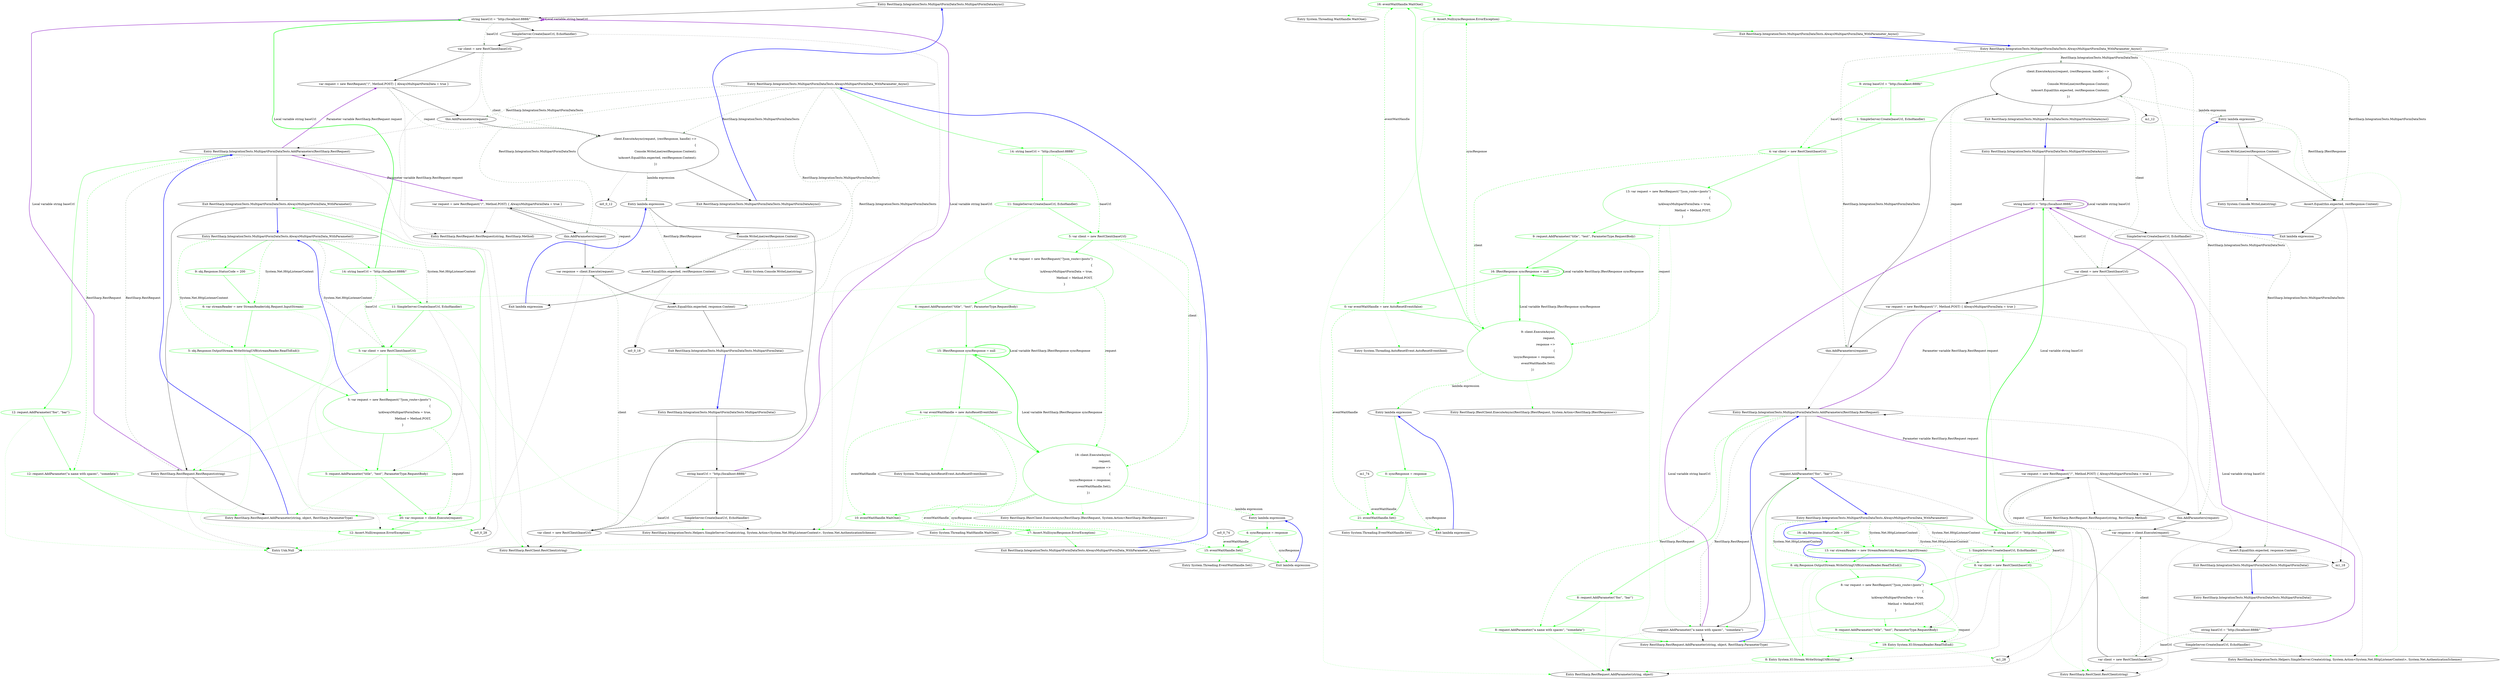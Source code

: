digraph  {
m0_0_0 [file=merged, label="Entry RestSharp.IntegrationTests.MultipartFormDataTests.MultipartFormDataAsync()", span="23-23"];
m0_0_1 [file=merged, label="string baseUrl = ''http://localhost:8888/''", span="25-25"];
m0_0_2 [file=merged, label="SimpleServer.Create(baseUrl, EchoHandler)", span="27-27"];
m0_0_3 [file=merged, label="var client = new RestClient(baseUrl)", span="29-29"];
m0_0_8 [file=merged, label="Entry RestSharp.IntegrationTests.Helpers.SimpleServer.Create(string, System.Action<System.Net.HttpListenerContext>, System.Net.AuthenticationSchemes)", span="19-19"];
m0_0_4 [file=merged, label="var request = new RestRequest(''/'', Method.POST) { AlwaysMultipartFormData = true }", span="30-30"];
m0_0_6 [file=merged, label="client.ExecuteAsync(request, (restResponse, handle) =>\r\n                {\r\n                    Console.WriteLine(restResponse.Content);\r\n                    \\nAssert.Equal(this.expected, restResponse.Content);\r\n                })", span="34-38"];
m0_0_9 [file=merged, label="Entry RestSharp.RestClient.RestClient(string)", span="150-150"];
m0_0_5 [file=merged, label="this.AddParameters(request)", span="32-32"];
m0_0_10 [file=merged, label="Entry RestSharp.RestRequest.RestRequest(string, RestSharp.Method)", span="93-93"];
m0_0_11 [file=merged, label="Entry RestSharp.IntegrationTests.MultipartFormDataTests.AddParameters(RestSharp.RestRequest)", span="69-69"];
m0_0_7 [file=merged, label="Exit RestSharp.IntegrationTests.MultipartFormDataTests.MultipartFormDataAsync()", span="23-23"];
m0_0_13 [file=merged, label="Entry lambda expression", span="34-38"];
m0_0_37 [file=merged, label="Exit RestSharp.IntegrationTests.MultipartFormDataTests.AlwaysMultipartFormData_WithParameter()", span="64-64"];
m0_0_38 [file=merged, label="Entry RestSharp.RestRequest.RestRequest(string)", span="86-86"];
m0_0_69 [color=green, community=0, file=merged, label="12: request.AddParameter(''foo'', ''bar'')", span="127-127"];
m0_0_70 [color=green, community=0, file=merged, label="12: request.AddParameter(''a name with spaces'', ''somedata'')", span="128-128"];
m0_0_23 [file=merged, label="var request = new RestRequest(''/'', Method.POST) { AlwaysMultipartFormData = true }", span="50-50"];
m0_0_40 [file=merged, label="Entry Unk.Null", span="351-351"];
m0_0_39 [file=merged, label="Entry RestSharp.RestRequest.AddParameter(string, object, RestSharp.ParameterType)", span="372-372"];
m0_0_14 [file=merged, label="Console.WriteLine(restResponse.Content)", span="36-36"];
m0_0_15 [file=merged, label="Assert.Equal(this.expected, restResponse.Content)", span="37-37"];
m0_0_17 [file=merged, label="Entry System.Console.WriteLine(string)", span="0-0"];
m0_0_16 [file=merged, label="Exit lambda expression", span="34-38"];
m0_0_58 [color=green, community=0, file=merged, label="15: eventWaitHandle.Set()", span="106-106"];
m0_0_59 [file=merged, label="Exit lambda expression", span="103-107"];
m0_0_60 [file=merged, label="Entry System.Threading.EventWaitHandle.Set()", span="0-0"];
m0_0_56 [file=merged, label="Entry lambda expression", span="103-107"];
m0_0_57 [color=green, community=0, file=merged, label="4: syncResponse = response", span="105-105"];
m0_0_19 [file=merged, label="Entry RestSharp.IntegrationTests.MultipartFormDataTests.MultipartFormData()", span="43-43"];
m0_0_20 [file=merged, label="string baseUrl = ''http://localhost:8888/''", span="45-45"];
m0_0_21 [file=merged, label="SimpleServer.Create(baseUrl, EchoHandler)", span="47-47"];
m0_0_22 [file=merged, label="var client = new RestClient(baseUrl)", span="49-49"];
m0_0_25 [file=merged, label="var response = client.Execute(request)", span="54-54"];
m0_0_24 [file=merged, label="this.AddParameters(request)", span="52-52"];
m0_0_26 [file=merged, label="Assert.Equal(this.expected, response.Content)", span="56-56"];
m0_0_27 [file=merged, label="Exit RestSharp.IntegrationTests.MultipartFormDataTests.MultipartFormData()", span="43-43"];
m0_0_29 [file=merged, label="Entry RestSharp.IntegrationTests.MultipartFormDataTests.AlwaysMultipartFormData_WithParameter()", span="64-64"];
m0_0_30 [color=green, community=0, file=merged, label="14: string baseUrl = ''http://localhost:8888/''", span="66-66"];
m0_0_31 [color=green, community=0, file=merged, label="11: SimpleServer.Create(baseUrl, EchoHandler)", span="68-68"];
m0_0_32 [color=green, community=0, file=merged, label="5: var client = new RestClient(baseUrl)", span="70-70"];
m0_0_62 [color=green, community=0, file=merged, label="9: obj.Response.StatusCode = 200", span="118-118"];
m0_0_63 [color=green, community=0, file=merged, label="6: var streamReader = new StreamReader(obj.Request.InputStream)", span="120-120"];
m0_0_64 [color=green, community=0, file=merged, label="5: obj.Response.OutputStream.WriteStringUtf8(streamReader.ReadToEnd())", span="122-122"];
m0_0_34 [color=green, community=0, file=merged, label="5: request.AddParameter(''title'', ''test'', ParameterType.RequestBody)", span="76-76"];
m0_0_33 [color=green, community=0, file=merged, label="5: var request = new RestRequest(''?json_route=/posts'')\r\n                                  {\r\n                                      \\nAlwaysMultipartFormData = true,\r\n                                      Method = Method.POST,\r\n                                  }", span="71-75"];
m0_0_35 [color=green, community=0, file=merged, label="20: var response = client.Execute(request)", span="78-78"];
m0_0_36 [color=green, community=0, file=merged, label="12: Assert.Null(response.ErrorException)", span="79-79"];
m0_0_42 [color=green, community=0, file=merged, label="14: string baseUrl = ''http://localhost:8888/''", span="86-86"];
m0_0_43 [color=green, community=0, file=merged, label="11: SimpleServer.Create(baseUrl, EchoHandler)", span="88-88"];
m0_0_44 [color=green, community=0, file=merged, label="5: var client = new RestClient(baseUrl)", span="90-90"];
m0_0_41 [file=merged, label="Entry RestSharp.IntegrationTests.MultipartFormDataTests.AlwaysMultipartFormData_WithParameter_Async()", span="84-84"];
m0_0_45 [color=green, community=0, file=merged, label="9: var request = new RestRequest(''?json_route=/posts'')\r\n                                  {\r\n                                      \\nAlwaysMultipartFormData = true,\r\n                                      Method = Method.POST,\r\n                                  }", span="91-95"];
m0_0_49 [color=green, community=0, file=merged, label="18: client.ExecuteAsync(\r\n                        request,\r\n                        response =>\r\n                            {\r\n                                \\nsyncResponse = response;\r\n                                eventWaitHandle.Set();\r\n                            })", span="101-107"];
m0_0_46 [color=green, community=0, file=merged, label="6: request.AddParameter(''title'', ''test'', ParameterType.RequestBody)", span="96-96"];
m0_0_50 [color=green, community=0, file=merged, label="10: eventWaitHandle.WaitOne()", span="109-109"];
m0_0_51 [color=green, community=0, file=merged, label="17: Assert.Null(syncResponse.ErrorException)", span="112-112"];
m0_0_54 [file=merged, label="Entry RestSharp.IRestClient.ExecuteAsync(RestSharp.IRestRequest, System.Action<RestSharp.IRestResponse>)", span="16-16"];
m0_0_47 [color=green, community=0, file=merged, label="15: IRestResponse syncResponse = null", span="97-97"];
m0_0_48 [color=green, community=0, file=merged, label="4: var eventWaitHandle = new AutoResetEvent(false)", span="99-99"];
m0_0_53 [file=merged, label="Entry System.Threading.AutoResetEvent.AutoResetEvent(bool)", span="0-0"];
m0_0_55 [file=merged, label="Entry System.Threading.WaitHandle.WaitOne()", span="0-0"];
m0_0_52 [file=merged, label="Exit RestSharp.IntegrationTests.MultipartFormDataTests.AlwaysMultipartFormData_WithParameter_Async()", span="84-84"];
m1_55 [cluster="System.Threading.WaitHandle.WaitOne()", file="MultipartFormDataTests.cs", label="Entry System.Threading.WaitHandle.WaitOne()", span="0-0"];
m1_0 [cluster="RestSharp.IntegrationTests.MultipartFormDataTests.MultipartFormDataAsync()", file="MultipartFormDataTests.cs", label="Entry RestSharp.IntegrationTests.MultipartFormDataTests.MultipartFormDataAsync()", span="23-23"];
m1_1 [cluster="RestSharp.IntegrationTests.MultipartFormDataTests.MultipartFormDataAsync()", file="MultipartFormDataTests.cs", label="string baseUrl = ''http://localhost:8888/''", span="25-25"];
m1_2 [cluster="RestSharp.IntegrationTests.MultipartFormDataTests.MultipartFormDataAsync()", file="MultipartFormDataTests.cs", label="SimpleServer.Create(baseUrl, EchoHandler)", span="27-27"];
m1_3 [cluster="RestSharp.IntegrationTests.MultipartFormDataTests.MultipartFormDataAsync()", file="MultipartFormDataTests.cs", label="var client = new RestClient(baseUrl)", span="29-29"];
m1_4 [cluster="RestSharp.IntegrationTests.MultipartFormDataTests.MultipartFormDataAsync()", file="MultipartFormDataTests.cs", label="var request = new RestRequest(''/'', Method.POST) { AlwaysMultipartFormData = true }", span="30-30"];
m1_6 [cluster="RestSharp.IntegrationTests.MultipartFormDataTests.MultipartFormDataAsync()", file="MultipartFormDataTests.cs", label="client.ExecuteAsync(request, (restResponse, handle) =>\r\n                {\r\n                    Console.WriteLine(restResponse.Content);\r\n                    \\nAssert.Equal(this.expected, restResponse.Content);\r\n                })", span="34-38"];
m1_5 [cluster="RestSharp.IntegrationTests.MultipartFormDataTests.MultipartFormDataAsync()", file="MultipartFormDataTests.cs", label="this.AddParameters(request)", span="32-32"];
m1_7 [cluster="RestSharp.IntegrationTests.MultipartFormDataTests.MultipartFormDataAsync()", file="MultipartFormDataTests.cs", label="Exit RestSharp.IntegrationTests.MultipartFormDataTests.MultipartFormDataAsync()", span="23-23"];
m1_8 [cluster="RestSharp.IntegrationTests.Helpers.SimpleServer.Create(string, System.Action<System.Net.HttpListenerContext>, System.Net.AuthenticationSchemes)", file="MultipartFormDataTests.cs", label="Entry RestSharp.IntegrationTests.Helpers.SimpleServer.Create(string, System.Action<System.Net.HttpListenerContext>, System.Net.AuthenticationSchemes)", span="19-19"];
m1_29 [cluster="RestSharp.IntegrationTests.MultipartFormDataTests.AlwaysMultipartFormData_WithParameter()", file="MultipartFormDataTests.cs", label="Entry RestSharp.IntegrationTests.MultipartFormDataTests.AlwaysMultipartFormData_WithParameter()", span="64-64"];
m1_30 [cluster="RestSharp.IntegrationTests.MultipartFormDataTests.AlwaysMultipartFormData_WithParameter()", color=green, community=0, file="MultipartFormDataTests.cs", label="8: string baseUrl = ''http://localhost:8888/''", span="66-66"];
m1_31 [cluster="RestSharp.IntegrationTests.MultipartFormDataTests.AlwaysMultipartFormData_WithParameter()", color=green, community=0, file="MultipartFormDataTests.cs", label="1: SimpleServer.Create(baseUrl, EchoHandler)", span="68-68"];
m1_32 [cluster="RestSharp.IntegrationTests.MultipartFormDataTests.AlwaysMultipartFormData_WithParameter()", color=green, community=0, file="MultipartFormDataTests.cs", label="8: var client = new RestClient(baseUrl)", span="70-70"];
m1_62 [cluster="RestSharp.IntegrationTests.MultipartFormDataTests.EchoHandler(System.Net.HttpListenerContext)", color=green, community=0, file="MultipartFormDataTests.cs", label="16: obj.Response.StatusCode = 200", span="118-118"];
m1_63 [cluster="RestSharp.IntegrationTests.MultipartFormDataTests.EchoHandler(System.Net.HttpListenerContext)", color=green, community=0, file="MultipartFormDataTests.cs", label="13: var streamReader = new StreamReader(obj.Request.InputStream)", span="120-120"];
m1_64 [cluster="RestSharp.IntegrationTests.MultipartFormDataTests.EchoHandler(System.Net.HttpListenerContext)", color=green, community=0, file="MultipartFormDataTests.cs", label="8: obj.Response.OutputStream.WriteStringUtf8(streamReader.ReadToEnd())", span="122-122"];
m1_33 [cluster="RestSharp.IntegrationTests.MultipartFormDataTests.AlwaysMultipartFormData_WithParameter()", color=green, community=0, file="MultipartFormDataTests.cs", label="8: var request = new RestRequest(''?json_route=/posts'')\r\n                                  {\r\n                                      \\nAlwaysMultipartFormData = true,\r\n                                      Method = Method.POST,\r\n                                  }", span="71-75"];
m1_38 [cluster="RestSharp.IntegrationTests.MultipartFormDataTests.AddParameters(RestSharp.RestRequest)", file="MultipartFormDataTests.cs", label="request.AddParameter(''a name with spaces'', ''somedata'')", span="72-72"];
m1_34 [cluster="RestSharp.IntegrationTests.MultipartFormDataTests.AlwaysMultipartFormData_WithParameter()", color=green, community=0, file="MultipartFormDataTests.cs", label="9: request.AddParameter(''title'', ''test'', ParameterType.RequestBody)", span="76-76"];
m1_60 [cluster="System.Threading.EventWaitHandle.Set()", file="MultipartFormDataTests.cs", label="Entry System.Threading.EventWaitHandle.Set()", span="0-0"];
m1_56 [cluster="lambda expression", file="MultipartFormDataTests.cs", label="Entry lambda expression", span="103-107"];
m1_13 [cluster="lambda expression", file="MultipartFormDataTests.cs", label="Entry lambda expression", span="34-38"];
m1_14 [cluster="lambda expression", file="MultipartFormDataTests.cs", label="Console.WriteLine(restResponse.Content)", span="36-36"];
m1_15 [cluster="lambda expression", file="MultipartFormDataTests.cs", label="Assert.Equal(this.expected, restResponse.Content)", span="37-37"];
m1_16 [cluster="lambda expression", file="MultipartFormDataTests.cs", label="Exit lambda expression", span="34-38"];
m1_58 [cluster="lambda expression", color=green, community=0, file="MultipartFormDataTests.cs", label="21: eventWaitHandle.Set()", span="106-106"];
m1_57 [cluster="lambda expression", color=green, community=0, file="MultipartFormDataTests.cs", label="0: syncResponse = response", span="105-105"];
m1_59 [cluster="lambda expression", file="MultipartFormDataTests.cs", label="Exit lambda expression", span="103-107"];
m1_9 [cluster="RestSharp.RestClient.RestClient(string)", file="MultipartFormDataTests.cs", label="Entry RestSharp.RestClient.RestClient(string)", span="150-150"];
m1_35 [cluster="System.IO.StreamReader.ReadToEnd()", color=green, community=0, file="MultipartFormDataTests.cs", label="19: Entry System.IO.StreamReader.ReadToEnd()", span="0-0"];
m1_36 [cluster="System.IO.Stream.WriteStringUtf8(string)", color=green, community=0, file="MultipartFormDataTests.cs", label="8: Entry System.IO.Stream.WriteStringUtf8(string)", span="7-7"];
m1_37 [cluster="RestSharp.IntegrationTests.MultipartFormDataTests.AddParameters(RestSharp.RestRequest)", file="MultipartFormDataTests.cs", label="request.AddParameter(''foo'', ''bar'')", span="71-71"];
m1_10 [cluster="RestSharp.RestRequest.RestRequest(string, RestSharp.Method)", file="MultipartFormDataTests.cs", label="Entry RestSharp.RestRequest.RestRequest(string, RestSharp.Method)", span="93-93"];
m1_19 [cluster="RestSharp.IntegrationTests.MultipartFormDataTests.MultipartFormData()", file="MultipartFormDataTests.cs", label="Entry RestSharp.IntegrationTests.MultipartFormDataTests.MultipartFormData()", span="43-43"];
m1_23 [cluster="RestSharp.IntegrationTests.MultipartFormDataTests.MultipartFormData()", file="MultipartFormDataTests.cs", label="var request = new RestRequest(''/'', Method.POST) { AlwaysMultipartFormData = true }", span="50-50"];
m1_20 [cluster="RestSharp.IntegrationTests.MultipartFormDataTests.MultipartFormData()", file="MultipartFormDataTests.cs", label="string baseUrl = ''http://localhost:8888/''", span="45-45"];
m1_21 [cluster="RestSharp.IntegrationTests.MultipartFormDataTests.MultipartFormData()", file="MultipartFormDataTests.cs", label="SimpleServer.Create(baseUrl, EchoHandler)", span="47-47"];
m1_22 [cluster="RestSharp.IntegrationTests.MultipartFormDataTests.MultipartFormData()", file="MultipartFormDataTests.cs", label="var client = new RestClient(baseUrl)", span="49-49"];
m1_25 [cluster="RestSharp.IntegrationTests.MultipartFormDataTests.MultipartFormData()", file="MultipartFormDataTests.cs", label="var response = client.Execute(request)", span="54-54"];
m1_24 [cluster="RestSharp.IntegrationTests.MultipartFormDataTests.MultipartFormData()", file="MultipartFormDataTests.cs", label="this.AddParameters(request)", span="52-52"];
m1_26 [cluster="RestSharp.IntegrationTests.MultipartFormDataTests.MultipartFormData()", file="MultipartFormDataTests.cs", label="Assert.Equal(this.expected, response.Content)", span="56-56"];
m1_27 [cluster="RestSharp.IntegrationTests.MultipartFormDataTests.MultipartFormData()", file="MultipartFormDataTests.cs", label="Exit RestSharp.IntegrationTests.MultipartFormDataTests.MultipartFormData()", span="43-43"];
m1_40 [cluster="RestSharp.RestRequest.AddParameter(string, object)", file="MultipartFormDataTests.cs", label="Entry RestSharp.RestRequest.AddParameter(string, object)", span="351-351"];
m1_17 [cluster="System.Console.WriteLine(string)", file="MultipartFormDataTests.cs", label="Entry System.Console.WriteLine(string)", span="0-0"];
m1_53 [cluster="System.Threading.AutoResetEvent.AutoResetEvent(bool)", file="MultipartFormDataTests.cs", label="Entry System.Threading.AutoResetEvent.AutoResetEvent(bool)", span="0-0"];
m1_11 [cluster="RestSharp.IntegrationTests.MultipartFormDataTests.AddParameters(RestSharp.RestRequest)", file="MultipartFormDataTests.cs", label="Entry RestSharp.IntegrationTests.MultipartFormDataTests.AddParameters(RestSharp.RestRequest)", span="69-69"];
m1_69 [cluster="RestSharp.IntegrationTests.MultipartFormDataTests.AddParameters(RestSharp.RestRequest)", color=green, community=0, file="MultipartFormDataTests.cs", label="8: request.AddParameter(''foo'', ''bar'')", span="127-127"];
m1_70 [cluster="RestSharp.IntegrationTests.MultipartFormDataTests.AddParameters(RestSharp.RestRequest)", color=green, community=0, file="MultipartFormDataTests.cs", label="8: request.AddParameter(''a name with spaces'', ''somedata'')", span="128-128"];
m1_39 [cluster="RestSharp.RestRequest.AddParameter(string, object, RestSharp.ParameterType)", file="MultipartFormDataTests.cs", label="Entry RestSharp.RestRequest.AddParameter(string, object, RestSharp.ParameterType)", span="372-372"];
m1_54 [cluster="RestSharp.IRestClient.ExecuteAsync(RestSharp.IRestRequest, System.Action<RestSharp.IRestResponse>)", file="MultipartFormDataTests.cs", label="Entry RestSharp.IRestClient.ExecuteAsync(RestSharp.IRestRequest, System.Action<RestSharp.IRestResponse>)", span="16-16"];
m1_41 [cluster="RestSharp.IntegrationTests.MultipartFormDataTests.AlwaysMultipartFormData_WithParameter_Async()", file="MultipartFormDataTests.cs", label="Entry RestSharp.IntegrationTests.MultipartFormDataTests.AlwaysMultipartFormData_WithParameter_Async()", span="84-84"];
m1_42 [cluster="RestSharp.IntegrationTests.MultipartFormDataTests.AlwaysMultipartFormData_WithParameter_Async()", color=green, community=0, file="MultipartFormDataTests.cs", label="9: string baseUrl = ''http://localhost:8888/''", span="86-86"];
m1_43 [cluster="RestSharp.IntegrationTests.MultipartFormDataTests.AlwaysMultipartFormData_WithParameter_Async()", color=green, community=0, file="MultipartFormDataTests.cs", label="1: SimpleServer.Create(baseUrl, EchoHandler)", span="88-88"];
m1_44 [cluster="RestSharp.IntegrationTests.MultipartFormDataTests.AlwaysMultipartFormData_WithParameter_Async()", color=green, community=0, file="MultipartFormDataTests.cs", label="4: var client = new RestClient(baseUrl)", span="90-90"];
m1_45 [cluster="RestSharp.IntegrationTests.MultipartFormDataTests.AlwaysMultipartFormData_WithParameter_Async()", color=green, community=0, file="MultipartFormDataTests.cs", label="13: var request = new RestRequest(''?json_route=/posts'')\r\n                                  {\r\n                                      \\nAlwaysMultipartFormData = true,\r\n                                      Method = Method.POST,\r\n                                  }", span="91-95"];
m1_49 [cluster="RestSharp.IntegrationTests.MultipartFormDataTests.AlwaysMultipartFormData_WithParameter_Async()", color=green, community=0, file="MultipartFormDataTests.cs", label="9: client.ExecuteAsync(\r\n                        request,\r\n                        response =>\r\n                            {\r\n                                \\nsyncResponse = response;\r\n                                eventWaitHandle.Set();\r\n                            })", span="101-107"];
m1_46 [cluster="RestSharp.IntegrationTests.MultipartFormDataTests.AlwaysMultipartFormData_WithParameter_Async()", color=green, community=0, file="MultipartFormDataTests.cs", label="9: request.AddParameter(''title'', ''test'', ParameterType.RequestBody)", span="96-96"];
m1_50 [cluster="RestSharp.IntegrationTests.MultipartFormDataTests.AlwaysMultipartFormData_WithParameter_Async()", color=green, community=0, file="MultipartFormDataTests.cs", label="16: eventWaitHandle.WaitOne()", span="109-109"];
m1_51 [cluster="RestSharp.IntegrationTests.MultipartFormDataTests.AlwaysMultipartFormData_WithParameter_Async()", color=green, community=0, file="MultipartFormDataTests.cs", label="8: Assert.Null(syncResponse.ErrorException)", span="112-112"];
m1_47 [cluster="RestSharp.IntegrationTests.MultipartFormDataTests.AlwaysMultipartFormData_WithParameter_Async()", color=green, community=0, file="MultipartFormDataTests.cs", label="16: IRestResponse syncResponse = null", span="97-97"];
m1_48 [cluster="RestSharp.IntegrationTests.MultipartFormDataTests.AlwaysMultipartFormData_WithParameter_Async()", color=green, community=0, file="MultipartFormDataTests.cs", label="0: var eventWaitHandle = new AutoResetEvent(false)", span="99-99"];
m1_52 [cluster="RestSharp.IntegrationTests.MultipartFormDataTests.AlwaysMultipartFormData_WithParameter_Async()", file="MultipartFormDataTests.cs", label="Exit RestSharp.IntegrationTests.MultipartFormDataTests.AlwaysMultipartFormData_WithParameter_Async()", span="84-84"];
m0_0_12;
m0_0_18;
m0_0_28;
m1_12;
m1_18;
m1_28;
m0_0_74;
m1_74;
m0_0_0 -> m0_0_1  [key=0, style=solid];
m0_0_1 -> m0_0_1  [color=darkorchid, key=3, label="Local variable string baseUrl", style=bold];
m0_0_1 -> m0_0_2  [key=0, style=solid];
m0_0_1 -> m0_0_3  [color=darkseagreen4, key=1, label=baseUrl, style=dashed];
m0_0_2 -> m0_0_3  [key=0, style=solid];
m0_0_2 -> m0_0_8  [key=2, style=dotted];
m0_0_3 -> m0_0_4  [key=0, style=solid];
m0_0_3 -> m0_0_6  [color=darkseagreen4, key=1, label=client, style=dashed];
m0_0_3 -> m0_0_9  [key=2, style=dotted];
m0_0_4 -> m0_0_5  [key=0, style=solid];
m0_0_4 -> m0_0_6  [color=darkseagreen4, key=1, label=request, style=dashed];
m0_0_4 -> m0_0_10  [key=2, style=dotted];
m0_0_6 -> m0_0_7  [key=0, style=solid];
m0_0_6 -> m0_0_12  [key=2, style=dotted];
m0_0_6 -> m0_0_13  [color=darkseagreen4, key=1, label="lambda expression", style=dashed];
m0_0_5 -> m0_0_6  [key=0, style=solid];
m0_0_5 -> m0_0_11  [key=2, style=dotted];
m0_0_11 -> m0_0_4  [color=darkorchid, key=3, label="Parameter variable RestSharp.RestRequest request", style=bold];
m0_0_11 -> m0_0_37  [key=0, style=solid];
m0_0_11 -> m0_0_38  [color=darkseagreen4, key=1, label="RestSharp.RestRequest", style=dashed];
m0_0_11 -> m0_0_69  [color=green, key=0, style=solid];
m0_0_11 -> m0_0_70  [color=green, key=1, label="RestSharp.RestRequest", style=dashed];
m0_0_11 -> m0_0_23  [color=darkorchid, key=3, label="Parameter variable RestSharp.RestRequest request", style=bold];
m0_0_7 -> m0_0_0  [color=blue, key=0, style=bold];
m0_0_13 -> m0_0_14  [key=0, style=solid];
m0_0_13 -> m0_0_15  [color=darkseagreen4, key=1, label="RestSharp.IRestResponse", style=dashed];
m0_0_37 -> m0_0_38  [key=0, style=solid];
m0_0_37 -> m0_0_40  [key=2, style=dotted];
m0_0_37 -> m0_0_29  [color=blue, key=0, style=bold];
m0_0_38 -> m0_0_39  [key=0, style=solid];
m0_0_38 -> m0_0_40  [key=2, style=dotted];
m0_0_38 -> m0_0_1  [color=darkorchid, key=3, label="Local variable string baseUrl", style=bold];
m0_0_69 -> m0_0_70  [color=green, key=0, style=solid];
m0_0_69 -> m0_0_40  [color=green, key=2, style=dotted];
m0_0_70 -> m0_0_39  [color=green, key=0, style=solid];
m0_0_70 -> m0_0_40  [color=green, key=2, style=dotted];
m0_0_23 -> m0_0_10  [key=2, style=dotted];
m0_0_23 -> m0_0_24  [key=0, style=solid];
m0_0_23 -> m0_0_25  [color=darkseagreen4, key=1, label=request, style=dashed];
m0_0_39 -> m0_0_11  [color=blue, key=0, style=bold];
m0_0_14 -> m0_0_15  [key=0, style=solid];
m0_0_14 -> m0_0_17  [key=2, style=dotted];
m0_0_15 -> m0_0_16  [key=0, style=solid];
m0_0_15 -> m0_0_18  [key=2, style=dotted];
m0_0_16 -> m0_0_13  [color=blue, key=0, style=bold];
m0_0_58 -> m0_0_59  [color=green, key=0, style=solid];
m0_0_58 -> m0_0_60  [color=green, key=2, style=dotted];
m0_0_59 -> m0_0_56  [color=blue, key=0, style=bold];
m0_0_56 -> m0_0_57  [color=green, key=0, style=solid];
m0_0_57 -> m0_0_58  [color=green, key=0, style=solid];
m0_0_57 -> m0_0_59  [color=green, key=1, label=syncResponse, style=dashed];
m0_0_19 -> m0_0_20  [key=0, style=solid];
m0_0_20 -> m0_0_1  [color=darkorchid, key=3, label="Local variable string baseUrl", style=bold];
m0_0_20 -> m0_0_21  [key=0, style=solid];
m0_0_20 -> m0_0_22  [color=darkseagreen4, key=1, label=baseUrl, style=dashed];
m0_0_21 -> m0_0_8  [key=2, style=dotted];
m0_0_21 -> m0_0_22  [key=0, style=solid];
m0_0_22 -> m0_0_9  [key=2, style=dotted];
m0_0_22 -> m0_0_23  [key=0, style=solid];
m0_0_22 -> m0_0_25  [color=darkseagreen4, key=1, label=client, style=dashed];
m0_0_25 -> m0_0_26  [key=0, style=solid];
m0_0_25 -> m0_0_28  [key=2, style=dotted];
m0_0_24 -> m0_0_11  [key=2, style=dotted];
m0_0_24 -> m0_0_25  [key=0, style=solid];
m0_0_26 -> m0_0_18  [key=2, style=dotted];
m0_0_26 -> m0_0_27  [key=0, style=solid];
m0_0_27 -> m0_0_19  [color=blue, key=0, style=bold];
m0_0_29 -> m0_0_30  [color=green, key=0, style=solid];
m0_0_29 -> m0_0_31  [color=darkseagreen4, key=1, label="System.Net.HttpListenerContext", style=dashed];
m0_0_29 -> m0_0_32  [color=darkseagreen4, key=1, label="System.Net.HttpListenerContext", style=dashed];
m0_0_29 -> m0_0_62  [color=green, key=0, style=solid];
m0_0_29 -> m0_0_63  [color=green, key=1, label="System.Net.HttpListenerContext", style=dashed];
m0_0_29 -> m0_0_64  [color=green, key=1, label="System.Net.HttpListenerContext", style=dashed];
m0_0_30 -> m0_0_31  [color=green, key=0, style=solid];
m0_0_30 -> m0_0_1  [color=green, key=3, label="Local variable string baseUrl", style=bold];
m0_0_30 -> m0_0_32  [color=green, key=1, label=baseUrl, style=dashed];
m0_0_31 -> m0_0_32  [color=green, key=0, style=solid];
m0_0_31 -> m0_0_34  [key=2, style=dotted];
m0_0_31 -> m0_0_8  [color=green, key=2, style=dotted];
m0_0_32 -> m0_0_33  [color=green, key=0, style=solid];
m0_0_32 -> m0_0_35  [key=2, style=dotted];
m0_0_32 -> m0_0_36  [key=2, style=dotted];
m0_0_32 -> m0_0_9  [color=green, key=2, style=dotted];
m0_0_62 -> m0_0_63  [color=green, key=0, style=solid];
m0_0_63 -> m0_0_64  [color=green, key=0, style=solid];
m0_0_63 -> m0_0_34  [color=green, key=2, style=dotted];
m0_0_64 -> m0_0_33  [color=green, key=0, style=solid];
m0_0_64 -> m0_0_35  [color=green, key=2, style=dotted];
m0_0_64 -> m0_0_36  [color=green, key=2, style=dotted];
m0_0_34 -> m0_0_39  [color=green, key=2, style=dotted];
m0_0_34 -> m0_0_35  [color=green, key=0, style=solid];
m0_0_33 -> m0_0_29  [color=blue, key=0, style=bold];
m0_0_33 -> m0_0_38  [color=green, key=2, style=dotted];
m0_0_33 -> m0_0_35  [color=green, key=1, label=request, style=dashed];
m0_0_33 -> m0_0_34  [color=green, key=0, style=solid];
m0_0_35 -> m0_0_28  [color=green, key=2, style=dotted];
m0_0_35 -> m0_0_36  [color=green, key=0, style=solid];
m0_0_36 -> m0_0_37  [color=green, key=0, style=solid];
m0_0_36 -> m0_0_40  [color=green, key=2, style=dotted];
m0_0_42 -> m0_0_43  [color=green, key=0, style=solid];
m0_0_42 -> m0_0_44  [color=green, key=1, label=baseUrl, style=dashed];
m0_0_43 -> m0_0_8  [color=green, key=2, style=dotted];
m0_0_43 -> m0_0_44  [color=green, key=0, style=solid];
m0_0_44 -> m0_0_9  [color=green, key=2, style=dotted];
m0_0_44 -> m0_0_45  [color=green, key=0, style=solid];
m0_0_44 -> m0_0_49  [color=green, key=1, label=client, style=dashed];
m0_0_41 -> m0_0_42  [color=green, key=0, style=solid];
m0_0_41 -> m0_0_5  [color=darkseagreen4, key=1, label="RestSharp.IntegrationTests.MultipartFormDataTests", style=dashed];
m0_0_41 -> m0_0_6  [color=darkseagreen4, key=1, label="RestSharp.IntegrationTests.MultipartFormDataTests", style=dashed];
m0_0_41 -> m0_0_15  [color=darkseagreen4, key=1, label="RestSharp.IntegrationTests.MultipartFormDataTests", style=dashed];
m0_0_41 -> m0_0_24  [color=darkseagreen4, key=1, label="RestSharp.IntegrationTests.MultipartFormDataTests", style=dashed];
m0_0_41 -> m0_0_26  [color=darkseagreen4, key=1, label="RestSharp.IntegrationTests.MultipartFormDataTests", style=dashed];
m0_0_45 -> m0_0_38  [color=green, key=2, style=dotted];
m0_0_45 -> m0_0_49  [color=green, key=1, label=request, style=dashed];
m0_0_45 -> m0_0_46  [color=green, key=0, style=solid];
m0_0_49 -> m0_0_56  [color=green, key=1, label="lambda expression", style=dashed];
m0_0_49 -> m0_0_50  [color=green, key=0, style=solid];
m0_0_49 -> m0_0_51  [color=green, key=1, label=syncResponse, style=dashed];
m0_0_49 -> m0_0_54  [color=green, key=2, style=dotted];
m0_0_46 -> m0_0_39  [color=green, key=2, style=dotted];
m0_0_46 -> m0_0_47  [color=green, key=0, style=solid];
m0_0_50 -> m0_0_55  [color=green, key=2, style=dotted];
m0_0_50 -> m0_0_51  [color=green, key=0, style=solid];
m0_0_51 -> m0_0_52  [color=green, key=0, style=solid];
m0_0_51 -> m0_0_40  [color=green, key=2, style=dotted];
m0_0_47 -> m0_0_49  [color=green, key=3, label="Local variable RestSharp.IRestResponse syncResponse", style=bold];
m0_0_47 -> m0_0_47  [color=green, key=3, label="Local variable RestSharp.IRestResponse syncResponse", style=bold];
m0_0_47 -> m0_0_48  [color=green, key=0, style=solid];
m0_0_48 -> m0_0_58  [color=green, key=1, label=eventWaitHandle, style=dashed];
m0_0_48 -> m0_0_53  [color=green, key=2, style=dotted];
m0_0_48 -> m0_0_49  [color=green, key=0, style=solid];
m0_0_48 -> m0_0_50  [color=green, key=1, label=eventWaitHandle, style=dashed];
m0_0_52 -> m0_0_41  [color=blue, key=0, style=bold];
m1_0 -> m1_1  [key=0, style=solid];
m1_1 -> m1_1  [color=darkorchid, key=3, label="Local variable string baseUrl", style=bold];
m1_1 -> m1_2  [key=0, style=solid];
m1_1 -> m1_3  [color=darkseagreen4, key=1, label=baseUrl, style=dashed];
m1_2 -> m1_3  [key=0, style=solid];
m1_2 -> m1_8  [key=2, style=dotted];
m1_3 -> m1_4  [key=0, style=solid];
m1_3 -> m1_6  [color=darkseagreen4, key=1, label=client, style=dashed];
m1_3 -> m1_9  [key=2, style=dotted];
m1_4 -> m1_5  [key=0, style=solid];
m1_4 -> m1_6  [color=darkseagreen4, key=1, label=request, style=dashed];
m1_4 -> m1_10  [key=2, style=dotted];
m1_6 -> m1_7  [key=0, style=solid];
m1_6 -> m1_12  [key=2, style=dotted];
m1_6 -> m1_13  [color=darkseagreen4, key=1, label="lambda expression", style=dashed];
m1_5 -> m1_6  [key=0, style=solid];
m1_5 -> m1_11  [key=2, style=dotted];
m1_7 -> m1_0  [color=blue, key=0, style=bold];
m1_29 -> m1_30  [color=green, key=0, style=solid];
m1_29 -> m1_31  [color=darkseagreen4, key=1, label="System.Net.HttpListenerContext", style=dashed];
m1_29 -> m1_32  [color=darkseagreen4, key=1, label="System.Net.HttpListenerContext", style=dashed];
m1_29 -> m1_62  [color=green, key=0, style=solid];
m1_29 -> m1_63  [color=green, key=1, label="System.Net.HttpListenerContext", style=dashed];
m1_29 -> m1_64  [color=green, key=1, label="System.Net.HttpListenerContext", style=dashed];
m1_30 -> m1_31  [color=green, key=0, style=solid];
m1_30 -> m1_1  [color=green, key=3, label="Local variable string baseUrl", style=bold];
m1_30 -> m1_32  [color=green, key=1, label=baseUrl, style=dashed];
m1_31 -> m1_32  [color=green, key=0, style=solid];
m1_31 -> m1_34  [key=2, style=dotted];
m1_31 -> m1_8  [color=green, key=2, style=dotted];
m1_32 -> m1_33  [color=green, key=0, style=solid];
m1_32 -> m1_35  [key=2, style=dotted];
m1_32 -> m1_36  [key=2, style=dotted];
m1_32 -> m1_9  [color=green, key=2, style=dotted];
m1_62 -> m1_63  [color=green, key=0, style=solid];
m1_63 -> m1_64  [color=green, key=0, style=solid];
m1_63 -> m1_34  [color=green, key=2, style=dotted];
m1_64 -> m1_33  [color=green, key=0, style=solid];
m1_64 -> m1_35  [color=green, key=2, style=dotted];
m1_64 -> m1_36  [color=green, key=2, style=dotted];
m1_33 -> m1_29  [color=blue, key=0, style=bold];
m1_33 -> m1_38  [color=green, key=2, style=dotted];
m1_33 -> m1_35  [color=green, key=1, label=request, style=dashed];
m1_33 -> m1_34  [color=green, key=0, style=solid];
m1_38 -> m1_1  [color=darkorchid, key=3, label="Local variable string baseUrl", style=bold];
m1_38 -> m1_39  [key=0, style=solid];
m1_38 -> m1_40  [key=2, style=dotted];
m1_34 -> m1_39  [color=green, key=2, style=dotted];
m1_34 -> m1_35  [color=green, key=0, style=solid];
m1_56 -> m1_57  [color=green, key=0, style=solid];
m1_13 -> m1_14  [key=0, style=solid];
m1_13 -> m1_15  [color=darkseagreen4, key=1, label="RestSharp.IRestResponse", style=dashed];
m1_14 -> m1_15  [key=0, style=solid];
m1_14 -> m1_17  [key=2, style=dotted];
m1_15 -> m1_16  [key=0, style=solid];
m1_15 -> m1_18  [key=2, style=dotted];
m1_16 -> m1_13  [color=blue, key=0, style=bold];
m1_58 -> m1_59  [color=green, key=0, style=solid];
m1_58 -> m1_60  [color=green, key=2, style=dotted];
m1_57 -> m1_58  [color=green, key=0, style=solid];
m1_57 -> m1_59  [color=green, key=1, label=syncResponse, style=dashed];
m1_59 -> m1_56  [color=blue, key=0, style=bold];
m1_35 -> m1_28  [color=green, key=2, style=dotted];
m1_35 -> m1_36  [color=green, key=0, style=solid];
m1_36 -> m1_37  [color=green, key=0, style=solid];
m1_36 -> m1_40  [color=green, key=2, style=dotted];
m1_37 -> m1_29  [color=blue, key=0, style=bold];
m1_37 -> m1_38  [key=0, style=solid];
m1_37 -> m1_40  [key=2, style=dotted];
m1_19 -> m1_20  [key=0, style=solid];
m1_23 -> m1_10  [key=2, style=dotted];
m1_23 -> m1_24  [key=0, style=solid];
m1_23 -> m1_25  [color=darkseagreen4, key=1, label=request, style=dashed];
m1_20 -> m1_1  [color=darkorchid, key=3, label="Local variable string baseUrl", style=bold];
m1_20 -> m1_21  [key=0, style=solid];
m1_20 -> m1_22  [color=darkseagreen4, key=1, label=baseUrl, style=dashed];
m1_21 -> m1_8  [key=2, style=dotted];
m1_21 -> m1_22  [key=0, style=solid];
m1_22 -> m1_9  [key=2, style=dotted];
m1_22 -> m1_23  [key=0, style=solid];
m1_22 -> m1_25  [color=darkseagreen4, key=1, label=client, style=dashed];
m1_25 -> m1_26  [key=0, style=solid];
m1_25 -> m1_28  [key=2, style=dotted];
m1_24 -> m1_11  [key=2, style=dotted];
m1_24 -> m1_25  [key=0, style=solid];
m1_26 -> m1_18  [key=2, style=dotted];
m1_26 -> m1_27  [key=0, style=solid];
m1_27 -> m1_19  [color=blue, key=0, style=bold];
m1_11 -> m1_4  [color=darkorchid, key=3, label="Parameter variable RestSharp.RestRequest request", style=bold];
m1_11 -> m1_37  [key=0, style=solid];
m1_11 -> m1_38  [color=darkseagreen4, key=1, label="RestSharp.RestRequest", style=dashed];
m1_11 -> m1_69  [color=green, key=0, style=solid];
m1_11 -> m1_70  [color=green, key=1, label="RestSharp.RestRequest", style=dashed];
m1_11 -> m1_23  [color=darkorchid, key=3, label="Parameter variable RestSharp.RestRequest request", style=bold];
m1_69 -> m1_70  [color=green, key=0, style=solid];
m1_69 -> m1_40  [color=green, key=2, style=dotted];
m1_70 -> m1_39  [color=green, key=0, style=solid];
m1_70 -> m1_40  [color=green, key=2, style=dotted];
m1_39 -> m1_11  [color=blue, key=0, style=bold];
m1_41 -> m1_42  [color=green, key=0, style=solid];
m1_41 -> m1_5  [color=darkseagreen4, key=1, label="RestSharp.IntegrationTests.MultipartFormDataTests", style=dashed];
m1_41 -> m1_6  [color=darkseagreen4, key=1, label="RestSharp.IntegrationTests.MultipartFormDataTests", style=dashed];
m1_41 -> m1_15  [color=darkseagreen4, key=1, label="RestSharp.IntegrationTests.MultipartFormDataTests", style=dashed];
m1_41 -> m1_24  [color=darkseagreen4, key=1, label="RestSharp.IntegrationTests.MultipartFormDataTests", style=dashed];
m1_41 -> m1_26  [color=darkseagreen4, key=1, label="RestSharp.IntegrationTests.MultipartFormDataTests", style=dashed];
m1_42 -> m1_43  [color=green, key=0, style=solid];
m1_42 -> m1_44  [color=green, key=1, label=baseUrl, style=dashed];
m1_43 -> m1_8  [color=green, key=2, style=dotted];
m1_43 -> m1_44  [color=green, key=0, style=solid];
m1_44 -> m1_9  [color=green, key=2, style=dotted];
m1_44 -> m1_45  [color=green, key=0, style=solid];
m1_44 -> m1_49  [color=green, key=1, label=client, style=dashed];
m1_45 -> m1_38  [color=green, key=2, style=dotted];
m1_45 -> m1_49  [color=green, key=1, label=request, style=dashed];
m1_45 -> m1_46  [color=green, key=0, style=solid];
m1_49 -> m1_56  [color=green, key=1, label="lambda expression", style=dashed];
m1_49 -> m1_50  [color=green, key=0, style=solid];
m1_49 -> m1_51  [color=green, key=1, label=syncResponse, style=dashed];
m1_49 -> m1_54  [color=green, key=2, style=dotted];
m1_46 -> m1_39  [color=green, key=2, style=dotted];
m1_46 -> m1_47  [color=green, key=0, style=solid];
m1_50 -> m1_55  [color=green, key=2, style=dotted];
m1_50 -> m1_51  [color=green, key=0, style=solid];
m1_51 -> m1_52  [color=green, key=0, style=solid];
m1_51 -> m1_40  [color=green, key=2, style=dotted];
m1_47 -> m1_49  [color=green, key=3, label="Local variable RestSharp.IRestResponse syncResponse", style=bold];
m1_47 -> m1_47  [color=green, key=3, label="Local variable RestSharp.IRestResponse syncResponse", style=bold];
m1_47 -> m1_48  [color=green, key=0, style=solid];
m1_48 -> m1_58  [color=green, key=1, label=eventWaitHandle, style=dashed];
m1_48 -> m1_53  [color=green, key=2, style=dotted];
m1_48 -> m1_49  [color=green, key=0, style=solid];
m1_48 -> m1_50  [color=green, key=1, label=eventWaitHandle, style=dashed];
m1_52 -> m1_41  [color=blue, key=0, style=bold];
m0_0_74 -> m0_0_58  [color=green, key=1, label=eventWaitHandle, style=dashed];
m1_74 -> m1_58  [color=green, key=1, label=eventWaitHandle, style=dashed];
}
